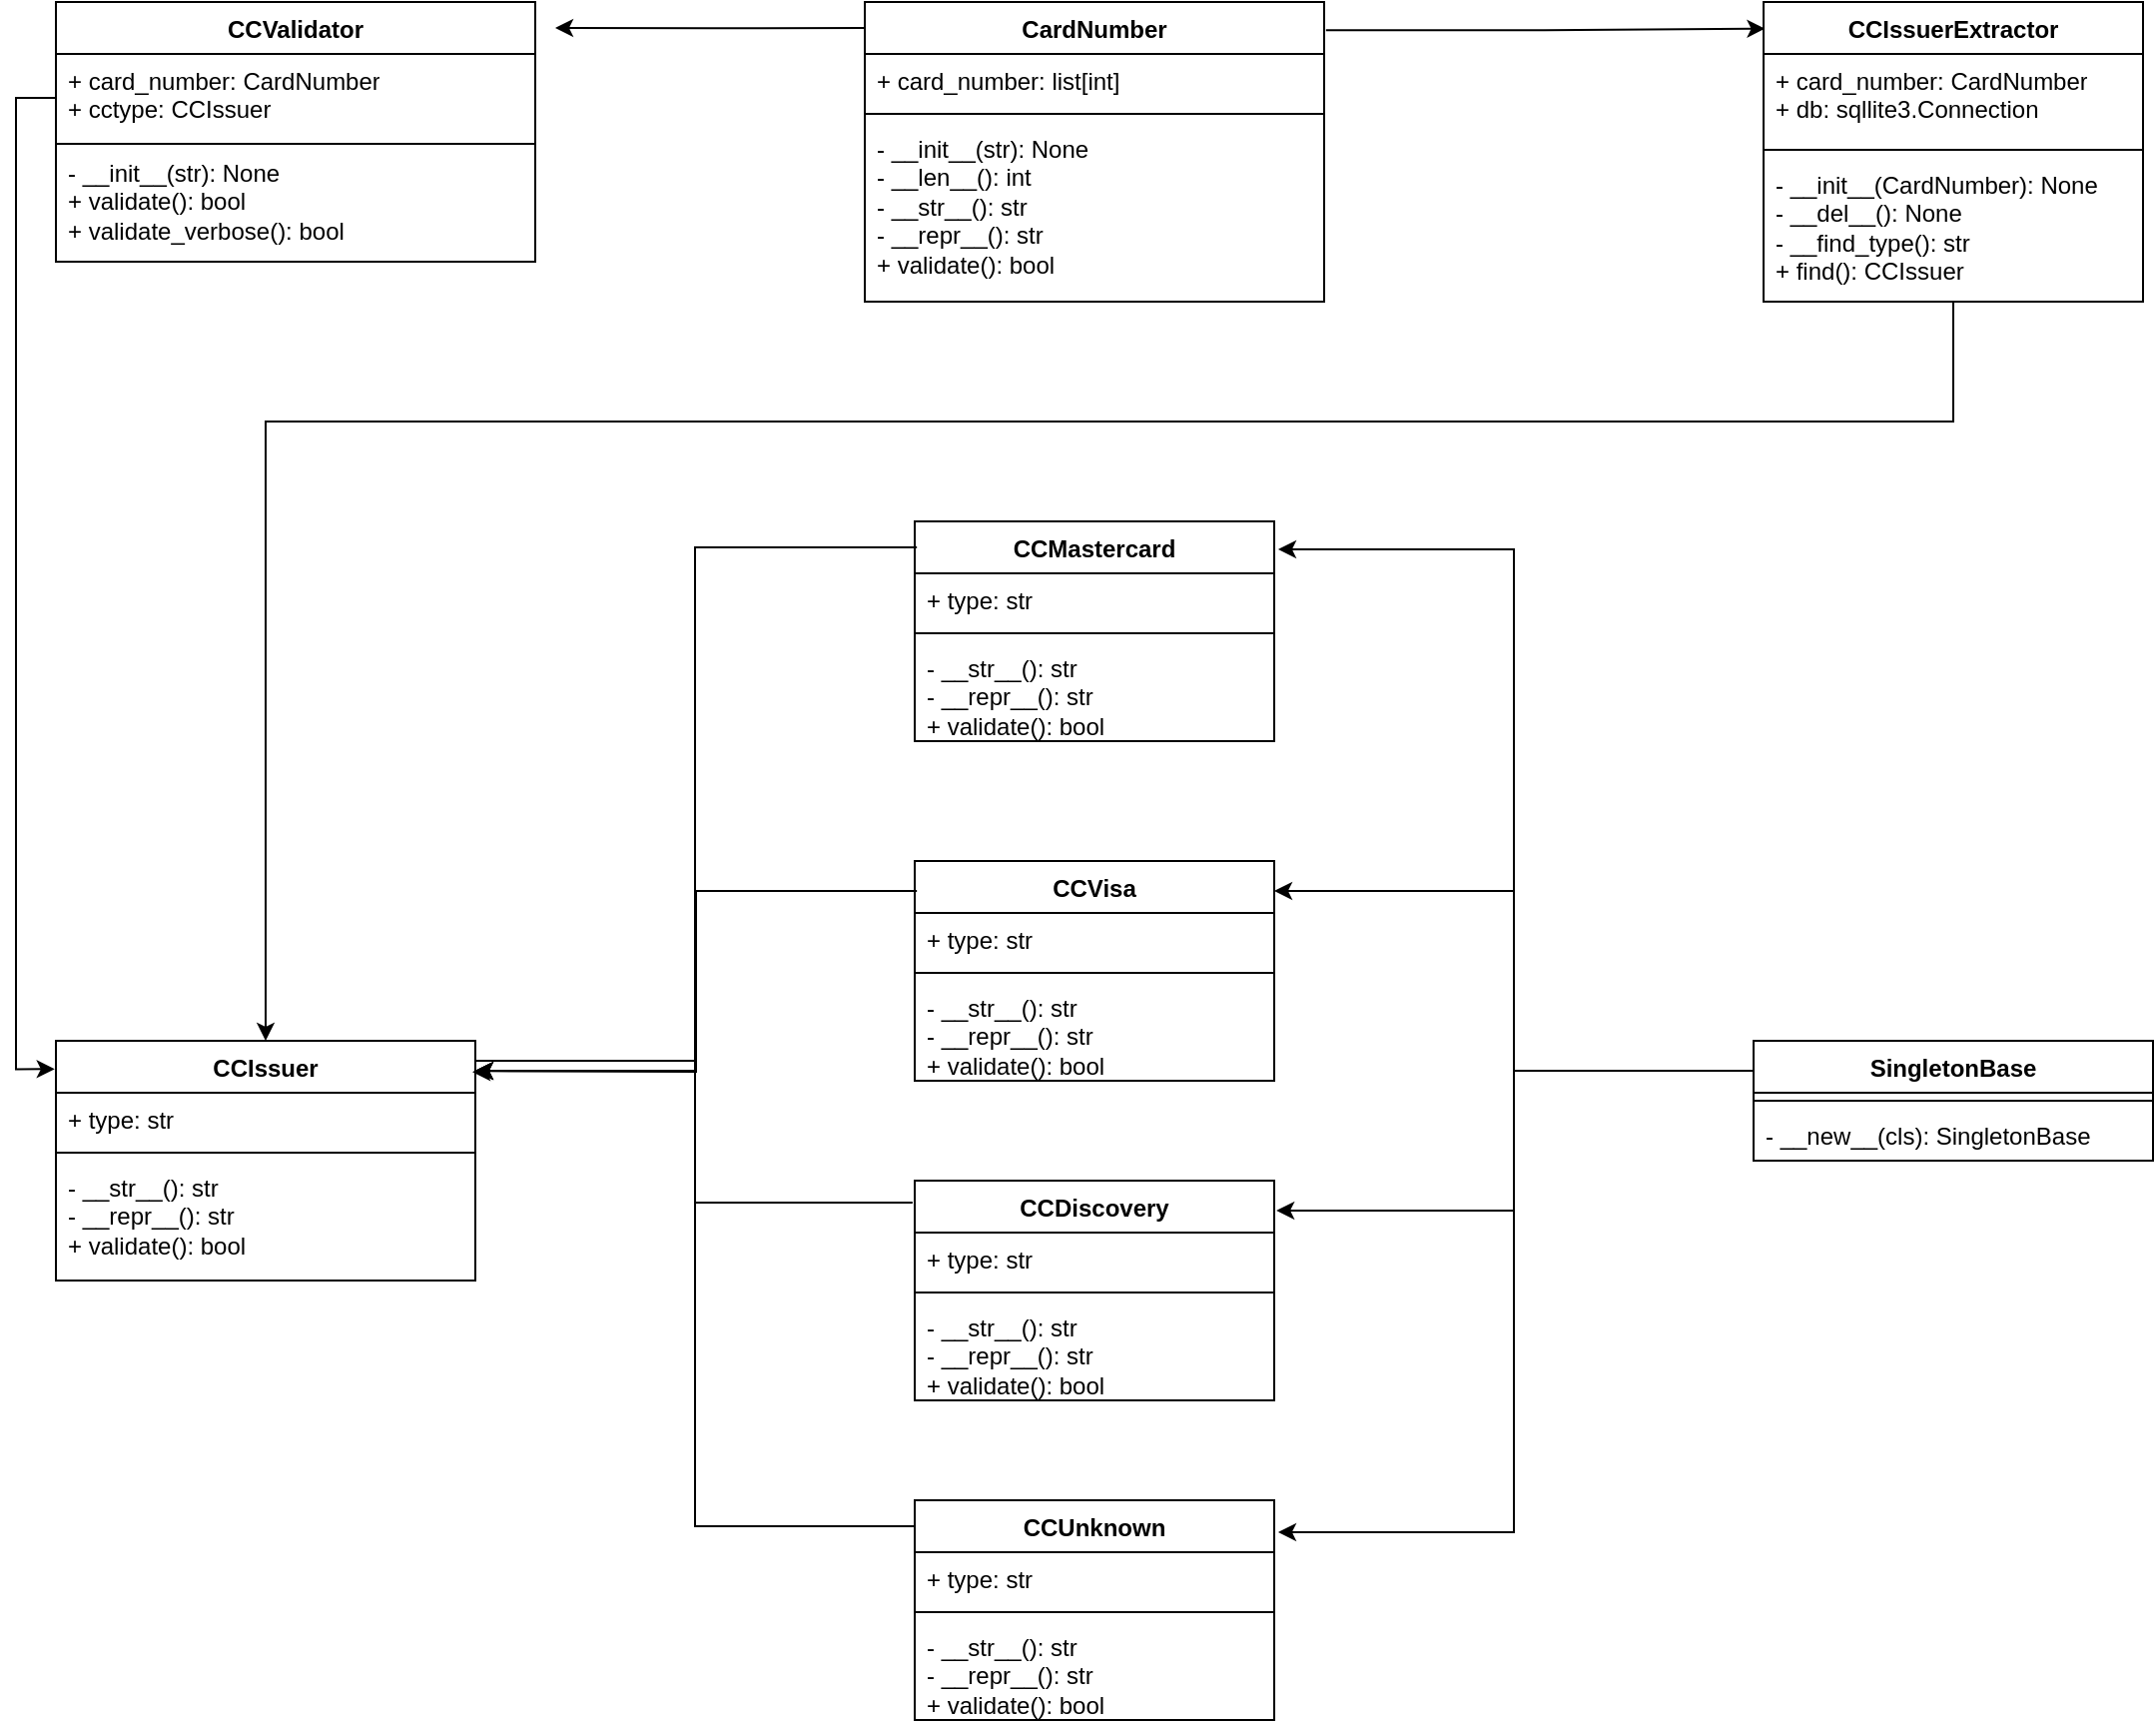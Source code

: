 <mxfile version="21.7.5" type="github">
  <diagram name="Page-1" id="PwCxx4ab_pWWh3hE5Ykd">
    <mxGraphModel dx="1207" dy="1947" grid="1" gridSize="10" guides="1" tooltips="1" connect="1" arrows="1" fold="1" page="1" pageScale="1" pageWidth="850" pageHeight="1100" math="0" shadow="0">
      <root>
        <mxCell id="0" />
        <mxCell id="1" parent="0" />
        <mxCell id="RywO4oe9D_MHEPqKGtX0-10" value="CCValidator" style="swimlane;fontStyle=1;align=center;verticalAlign=top;childLayout=stackLayout;horizontal=1;startSize=26;horizontalStack=0;resizeParent=1;resizeParentMax=0;resizeLast=0;collapsible=1;marginBottom=0;whiteSpace=wrap;html=1;" parent="1" vertex="1">
          <mxGeometry x="30" y="-60" width="240" height="130" as="geometry" />
        </mxCell>
        <mxCell id="RywO4oe9D_MHEPqKGtX0-11" value="+ card_number: CardNumber&lt;br&gt;+ cctype: CCIssuer" style="text;strokeColor=none;fillColor=none;align=left;verticalAlign=top;spacingLeft=4;spacingRight=4;overflow=hidden;rotatable=0;points=[[0,0.5],[1,0.5]];portConstraint=eastwest;whiteSpace=wrap;html=1;" parent="RywO4oe9D_MHEPqKGtX0-10" vertex="1">
          <mxGeometry y="26" width="240" height="44" as="geometry" />
        </mxCell>
        <mxCell id="RywO4oe9D_MHEPqKGtX0-12" value="" style="line;strokeWidth=1;fillColor=none;align=left;verticalAlign=middle;spacingTop=-1;spacingLeft=3;spacingRight=3;rotatable=0;labelPosition=right;points=[];portConstraint=eastwest;strokeColor=inherit;" parent="RywO4oe9D_MHEPqKGtX0-10" vertex="1">
          <mxGeometry y="70" width="240" height="2" as="geometry" />
        </mxCell>
        <mxCell id="RywO4oe9D_MHEPqKGtX0-13" value="- __init__(str): None&lt;br&gt;+ validate(): bool&lt;br&gt;+ validate_verbose(): bool" style="text;strokeColor=none;fillColor=none;align=left;verticalAlign=top;spacingLeft=4;spacingRight=4;overflow=hidden;rotatable=0;points=[[0,0.5],[1,0.5]];portConstraint=eastwest;whiteSpace=wrap;html=1;" parent="RywO4oe9D_MHEPqKGtX0-10" vertex="1">
          <mxGeometry y="72" width="240" height="58" as="geometry" />
        </mxCell>
        <mxCell id="b2_ePksFz0YuDfnosbfH-14" style="edgeStyle=orthogonalEdgeStyle;rounded=0;orthogonalLoop=1;jettySize=auto;html=1;entryX=0.004;entryY=0.089;entryDx=0;entryDy=0;entryPerimeter=0;exitX=1.004;exitY=0.094;exitDx=0;exitDy=0;exitPerimeter=0;" edge="1" parent="1" source="RywO4oe9D_MHEPqKGtX0-14" target="RywO4oe9D_MHEPqKGtX0-18">
          <mxGeometry relative="1" as="geometry" />
        </mxCell>
        <mxCell id="RywO4oe9D_MHEPqKGtX0-14" value="CardNumber" style="swimlane;fontStyle=1;align=center;verticalAlign=top;childLayout=stackLayout;horizontal=1;startSize=26;horizontalStack=0;resizeParent=1;resizeParentMax=0;resizeLast=0;collapsible=1;marginBottom=0;whiteSpace=wrap;html=1;" parent="1" vertex="1">
          <mxGeometry x="435" y="-60" width="230" height="150" as="geometry" />
        </mxCell>
        <mxCell id="RywO4oe9D_MHEPqKGtX0-15" value="+ card_number: list[int]" style="text;strokeColor=none;fillColor=none;align=left;verticalAlign=top;spacingLeft=4;spacingRight=4;overflow=hidden;rotatable=0;points=[[0,0.5],[1,0.5]];portConstraint=eastwest;whiteSpace=wrap;html=1;" parent="RywO4oe9D_MHEPqKGtX0-14" vertex="1">
          <mxGeometry y="26" width="230" height="26" as="geometry" />
        </mxCell>
        <mxCell id="RywO4oe9D_MHEPqKGtX0-16" value="" style="line;strokeWidth=1;fillColor=none;align=left;verticalAlign=middle;spacingTop=-1;spacingLeft=3;spacingRight=3;rotatable=0;labelPosition=right;points=[];portConstraint=eastwest;strokeColor=inherit;" parent="RywO4oe9D_MHEPqKGtX0-14" vertex="1">
          <mxGeometry y="52" width="230" height="8" as="geometry" />
        </mxCell>
        <mxCell id="RywO4oe9D_MHEPqKGtX0-17" value="- __init__(str): None&lt;br&gt;- __len__(): int&lt;br&gt;- __str__(): str&lt;br&gt;- __repr__(): str&lt;br&gt;+ validate(): bool" style="text;strokeColor=none;fillColor=none;align=left;verticalAlign=top;spacingLeft=4;spacingRight=4;overflow=hidden;rotatable=0;points=[[0,0.5],[1,0.5]];portConstraint=eastwest;whiteSpace=wrap;html=1;" parent="RywO4oe9D_MHEPqKGtX0-14" vertex="1">
          <mxGeometry y="60" width="230" height="90" as="geometry" />
        </mxCell>
        <mxCell id="RywO4oe9D_MHEPqKGtX0-18" value="CCIssuerExtractor" style="swimlane;fontStyle=1;align=center;verticalAlign=top;childLayout=stackLayout;horizontal=1;startSize=26;horizontalStack=0;resizeParent=1;resizeParentMax=0;resizeLast=0;collapsible=1;marginBottom=0;whiteSpace=wrap;html=1;" parent="1" vertex="1">
          <mxGeometry x="885" y="-60" width="190" height="150" as="geometry" />
        </mxCell>
        <mxCell id="RywO4oe9D_MHEPqKGtX0-19" value="+ card_number: CardNumber&lt;br&gt;+ db: sqllite3.Connection" style="text;strokeColor=none;fillColor=none;align=left;verticalAlign=top;spacingLeft=4;spacingRight=4;overflow=hidden;rotatable=0;points=[[0,0.5],[1,0.5]];portConstraint=eastwest;whiteSpace=wrap;html=1;" parent="RywO4oe9D_MHEPqKGtX0-18" vertex="1">
          <mxGeometry y="26" width="190" height="44" as="geometry" />
        </mxCell>
        <mxCell id="RywO4oe9D_MHEPqKGtX0-20" value="" style="line;strokeWidth=1;fillColor=none;align=left;verticalAlign=middle;spacingTop=-1;spacingLeft=3;spacingRight=3;rotatable=0;labelPosition=right;points=[];portConstraint=eastwest;strokeColor=inherit;" parent="RywO4oe9D_MHEPqKGtX0-18" vertex="1">
          <mxGeometry y="70" width="190" height="8" as="geometry" />
        </mxCell>
        <mxCell id="RywO4oe9D_MHEPqKGtX0-21" value="- __init__(CardNumber): None&lt;br&gt;- __del__(): None&lt;br&gt;- __find_type(): str&lt;br&gt;+ find(): CCIssuer" style="text;strokeColor=none;fillColor=none;align=left;verticalAlign=top;spacingLeft=4;spacingRight=4;overflow=hidden;rotatable=0;points=[[0,0.5],[1,0.5]];portConstraint=eastwest;whiteSpace=wrap;html=1;" parent="RywO4oe9D_MHEPqKGtX0-18" vertex="1">
          <mxGeometry y="78" width="190" height="72" as="geometry" />
        </mxCell>
        <mxCell id="RywO4oe9D_MHEPqKGtX0-22" value="CCIssuer" style="swimlane;fontStyle=1;align=center;verticalAlign=top;childLayout=stackLayout;horizontal=1;startSize=26;horizontalStack=0;resizeParent=1;resizeParentMax=0;resizeLast=0;collapsible=1;marginBottom=0;whiteSpace=wrap;html=1;" parent="1" vertex="1">
          <mxGeometry x="30" y="460" width="210" height="120" as="geometry" />
        </mxCell>
        <mxCell id="RywO4oe9D_MHEPqKGtX0-23" value="+ type: str" style="text;strokeColor=none;fillColor=none;align=left;verticalAlign=top;spacingLeft=4;spacingRight=4;overflow=hidden;rotatable=0;points=[[0,0.5],[1,0.5]];portConstraint=eastwest;whiteSpace=wrap;html=1;" parent="RywO4oe9D_MHEPqKGtX0-22" vertex="1">
          <mxGeometry y="26" width="210" height="26" as="geometry" />
        </mxCell>
        <mxCell id="RywO4oe9D_MHEPqKGtX0-24" value="" style="line;strokeWidth=1;fillColor=none;align=left;verticalAlign=middle;spacingTop=-1;spacingLeft=3;spacingRight=3;rotatable=0;labelPosition=right;points=[];portConstraint=eastwest;strokeColor=inherit;" parent="RywO4oe9D_MHEPqKGtX0-22" vertex="1">
          <mxGeometry y="52" width="210" height="8" as="geometry" />
        </mxCell>
        <mxCell id="RywO4oe9D_MHEPqKGtX0-25" value="- __str__(): str&lt;br&gt;- __repr__(): str&lt;br&gt;+ validate(): bool" style="text;strokeColor=none;fillColor=none;align=left;verticalAlign=top;spacingLeft=4;spacingRight=4;overflow=hidden;rotatable=0;points=[[0,0.5],[1,0.5]];portConstraint=eastwest;whiteSpace=wrap;html=1;" parent="RywO4oe9D_MHEPqKGtX0-22" vertex="1">
          <mxGeometry y="60" width="210" height="60" as="geometry" />
        </mxCell>
        <mxCell id="YgBLzIYffDmzgYRI51Ct-1" value="CCMastercard" style="swimlane;fontStyle=1;align=center;verticalAlign=top;childLayout=stackLayout;horizontal=1;startSize=26;horizontalStack=0;resizeParent=1;resizeParentMax=0;resizeLast=0;collapsible=1;marginBottom=0;whiteSpace=wrap;html=1;" parent="1" vertex="1">
          <mxGeometry x="460" y="200" width="180" height="110" as="geometry" />
        </mxCell>
        <mxCell id="YgBLzIYffDmzgYRI51Ct-2" value="+ type: str" style="text;strokeColor=none;fillColor=none;align=left;verticalAlign=top;spacingLeft=4;spacingRight=4;overflow=hidden;rotatable=0;points=[[0,0.5],[1,0.5]];portConstraint=eastwest;whiteSpace=wrap;html=1;" parent="YgBLzIYffDmzgYRI51Ct-1" vertex="1">
          <mxGeometry y="26" width="180" height="26" as="geometry" />
        </mxCell>
        <mxCell id="YgBLzIYffDmzgYRI51Ct-3" value="" style="line;strokeWidth=1;fillColor=none;align=left;verticalAlign=middle;spacingTop=-1;spacingLeft=3;spacingRight=3;rotatable=0;labelPosition=right;points=[];portConstraint=eastwest;strokeColor=inherit;" parent="YgBLzIYffDmzgYRI51Ct-1" vertex="1">
          <mxGeometry y="52" width="180" height="8" as="geometry" />
        </mxCell>
        <mxCell id="YgBLzIYffDmzgYRI51Ct-4" value="- __str__(): str&lt;br style=&quot;border-color: var(--border-color);&quot;&gt;- __repr__(): str&lt;br style=&quot;border-color: var(--border-color);&quot;&gt;+ validate(): bool" style="text;strokeColor=none;fillColor=none;align=left;verticalAlign=top;spacingLeft=4;spacingRight=4;overflow=hidden;rotatable=0;points=[[0,0.5],[1,0.5]];portConstraint=eastwest;whiteSpace=wrap;html=1;" parent="YgBLzIYffDmzgYRI51Ct-1" vertex="1">
          <mxGeometry y="60" width="180" height="50" as="geometry" />
        </mxCell>
        <mxCell id="YgBLzIYffDmzgYRI51Ct-5" value="CCVisa" style="swimlane;fontStyle=1;align=center;verticalAlign=top;childLayout=stackLayout;horizontal=1;startSize=26;horizontalStack=0;resizeParent=1;resizeParentMax=0;resizeLast=0;collapsible=1;marginBottom=0;whiteSpace=wrap;html=1;" parent="1" vertex="1">
          <mxGeometry x="460" y="370" width="180" height="110" as="geometry" />
        </mxCell>
        <mxCell id="YgBLzIYffDmzgYRI51Ct-6" value="+ type: str" style="text;strokeColor=none;fillColor=none;align=left;verticalAlign=top;spacingLeft=4;spacingRight=4;overflow=hidden;rotatable=0;points=[[0,0.5],[1,0.5]];portConstraint=eastwest;whiteSpace=wrap;html=1;" parent="YgBLzIYffDmzgYRI51Ct-5" vertex="1">
          <mxGeometry y="26" width="180" height="26" as="geometry" />
        </mxCell>
        <mxCell id="YgBLzIYffDmzgYRI51Ct-7" value="" style="line;strokeWidth=1;fillColor=none;align=left;verticalAlign=middle;spacingTop=-1;spacingLeft=3;spacingRight=3;rotatable=0;labelPosition=right;points=[];portConstraint=eastwest;strokeColor=inherit;" parent="YgBLzIYffDmzgYRI51Ct-5" vertex="1">
          <mxGeometry y="52" width="180" height="8" as="geometry" />
        </mxCell>
        <mxCell id="YgBLzIYffDmzgYRI51Ct-8" value="- __str__(): str&lt;br style=&quot;border-color: var(--border-color);&quot;&gt;- __repr__(): str&lt;br style=&quot;border-color: var(--border-color);&quot;&gt;+ validate(): bool" style="text;strokeColor=none;fillColor=none;align=left;verticalAlign=top;spacingLeft=4;spacingRight=4;overflow=hidden;rotatable=0;points=[[0,0.5],[1,0.5]];portConstraint=eastwest;whiteSpace=wrap;html=1;" parent="YgBLzIYffDmzgYRI51Ct-5" vertex="1">
          <mxGeometry y="60" width="180" height="50" as="geometry" />
        </mxCell>
        <mxCell id="YgBLzIYffDmzgYRI51Ct-9" value="CCDiscovery" style="swimlane;fontStyle=1;align=center;verticalAlign=top;childLayout=stackLayout;horizontal=1;startSize=26;horizontalStack=0;resizeParent=1;resizeParentMax=0;resizeLast=0;collapsible=1;marginBottom=0;whiteSpace=wrap;html=1;" parent="1" vertex="1">
          <mxGeometry x="460" y="530" width="180" height="110" as="geometry" />
        </mxCell>
        <mxCell id="YgBLzIYffDmzgYRI51Ct-10" value="+ type: str" style="text;strokeColor=none;fillColor=none;align=left;verticalAlign=top;spacingLeft=4;spacingRight=4;overflow=hidden;rotatable=0;points=[[0,0.5],[1,0.5]];portConstraint=eastwest;whiteSpace=wrap;html=1;" parent="YgBLzIYffDmzgYRI51Ct-9" vertex="1">
          <mxGeometry y="26" width="180" height="26" as="geometry" />
        </mxCell>
        <mxCell id="YgBLzIYffDmzgYRI51Ct-11" value="" style="line;strokeWidth=1;fillColor=none;align=left;verticalAlign=middle;spacingTop=-1;spacingLeft=3;spacingRight=3;rotatable=0;labelPosition=right;points=[];portConstraint=eastwest;strokeColor=inherit;" parent="YgBLzIYffDmzgYRI51Ct-9" vertex="1">
          <mxGeometry y="52" width="180" height="8" as="geometry" />
        </mxCell>
        <mxCell id="YgBLzIYffDmzgYRI51Ct-12" value="- __str__(): str&lt;br style=&quot;border-color: var(--border-color);&quot;&gt;- __repr__(): str&lt;br style=&quot;border-color: var(--border-color);&quot;&gt;+ validate(): bool" style="text;strokeColor=none;fillColor=none;align=left;verticalAlign=top;spacingLeft=4;spacingRight=4;overflow=hidden;rotatable=0;points=[[0,0.5],[1,0.5]];portConstraint=eastwest;whiteSpace=wrap;html=1;" parent="YgBLzIYffDmzgYRI51Ct-9" vertex="1">
          <mxGeometry y="60" width="180" height="50" as="geometry" />
        </mxCell>
        <mxCell id="YgBLzIYffDmzgYRI51Ct-13" value="CCUnknown" style="swimlane;fontStyle=1;align=center;verticalAlign=top;childLayout=stackLayout;horizontal=1;startSize=26;horizontalStack=0;resizeParent=1;resizeParentMax=0;resizeLast=0;collapsible=1;marginBottom=0;whiteSpace=wrap;html=1;" parent="1" vertex="1">
          <mxGeometry x="460" y="690" width="180" height="110" as="geometry" />
        </mxCell>
        <mxCell id="YgBLzIYffDmzgYRI51Ct-14" value="+ type: str" style="text;strokeColor=none;fillColor=none;align=left;verticalAlign=top;spacingLeft=4;spacingRight=4;overflow=hidden;rotatable=0;points=[[0,0.5],[1,0.5]];portConstraint=eastwest;whiteSpace=wrap;html=1;" parent="YgBLzIYffDmzgYRI51Ct-13" vertex="1">
          <mxGeometry y="26" width="180" height="26" as="geometry" />
        </mxCell>
        <mxCell id="YgBLzIYffDmzgYRI51Ct-15" value="" style="line;strokeWidth=1;fillColor=none;align=left;verticalAlign=middle;spacingTop=-1;spacingLeft=3;spacingRight=3;rotatable=0;labelPosition=right;points=[];portConstraint=eastwest;strokeColor=inherit;" parent="YgBLzIYffDmzgYRI51Ct-13" vertex="1">
          <mxGeometry y="52" width="180" height="8" as="geometry" />
        </mxCell>
        <mxCell id="YgBLzIYffDmzgYRI51Ct-16" value="- __str__(): str&lt;br style=&quot;border-color: var(--border-color);&quot;&gt;- __repr__(): str&lt;br style=&quot;border-color: var(--border-color);&quot;&gt;+ validate(): bool" style="text;strokeColor=none;fillColor=none;align=left;verticalAlign=top;spacingLeft=4;spacingRight=4;overflow=hidden;rotatable=0;points=[[0,0.5],[1,0.5]];portConstraint=eastwest;whiteSpace=wrap;html=1;" parent="YgBLzIYffDmzgYRI51Ct-13" vertex="1">
          <mxGeometry y="60" width="180" height="50" as="geometry" />
        </mxCell>
        <mxCell id="b2_ePksFz0YuDfnosbfH-10" style="edgeStyle=orthogonalEdgeStyle;rounded=0;orthogonalLoop=1;jettySize=auto;html=1;entryX=1.011;entryY=0.127;entryDx=0;entryDy=0;entryPerimeter=0;exitX=0;exitY=0.25;exitDx=0;exitDy=0;" edge="1" parent="1" source="b2_ePksFz0YuDfnosbfH-1" target="YgBLzIYffDmzgYRI51Ct-1">
          <mxGeometry relative="1" as="geometry">
            <Array as="points">
              <mxPoint x="760" y="475" />
              <mxPoint x="760" y="214" />
            </Array>
          </mxGeometry>
        </mxCell>
        <mxCell id="b2_ePksFz0YuDfnosbfH-11" style="edgeStyle=orthogonalEdgeStyle;rounded=0;orthogonalLoop=1;jettySize=auto;html=1;entryX=1;entryY=0.136;entryDx=0;entryDy=0;exitX=0;exitY=0.25;exitDx=0;exitDy=0;entryPerimeter=0;" edge="1" parent="1" source="b2_ePksFz0YuDfnosbfH-1" target="YgBLzIYffDmzgYRI51Ct-5">
          <mxGeometry relative="1" as="geometry" />
        </mxCell>
        <mxCell id="b2_ePksFz0YuDfnosbfH-1" value="SingletonBase" style="swimlane;fontStyle=1;align=center;verticalAlign=top;childLayout=stackLayout;horizontal=1;startSize=26;horizontalStack=0;resizeParent=1;resizeParentMax=0;resizeLast=0;collapsible=1;marginBottom=0;whiteSpace=wrap;html=1;" vertex="1" parent="1">
          <mxGeometry x="880" y="460" width="200" height="60" as="geometry" />
        </mxCell>
        <mxCell id="b2_ePksFz0YuDfnosbfH-3" value="" style="line;strokeWidth=1;fillColor=none;align=left;verticalAlign=middle;spacingTop=-1;spacingLeft=3;spacingRight=3;rotatable=0;labelPosition=right;points=[];portConstraint=eastwest;strokeColor=inherit;" vertex="1" parent="b2_ePksFz0YuDfnosbfH-1">
          <mxGeometry y="26" width="200" height="8" as="geometry" />
        </mxCell>
        <mxCell id="b2_ePksFz0YuDfnosbfH-4" value="- __new__(cls): SingletonBase" style="text;strokeColor=none;fillColor=none;align=left;verticalAlign=top;spacingLeft=4;spacingRight=4;overflow=hidden;rotatable=0;points=[[0,0.5],[1,0.5]];portConstraint=eastwest;whiteSpace=wrap;html=1;" vertex="1" parent="b2_ePksFz0YuDfnosbfH-1">
          <mxGeometry y="34" width="200" height="26" as="geometry" />
        </mxCell>
        <mxCell id="b2_ePksFz0YuDfnosbfH-6" style="edgeStyle=orthogonalEdgeStyle;rounded=0;orthogonalLoop=1;jettySize=auto;html=1;exitX=0.006;exitY=0.136;exitDx=0;exitDy=0;exitPerimeter=0;" edge="1" parent="1" source="YgBLzIYffDmzgYRI51Ct-5">
          <mxGeometry relative="1" as="geometry">
            <mxPoint x="240" y="475" as="targetPoint" />
          </mxGeometry>
        </mxCell>
        <mxCell id="b2_ePksFz0YuDfnosbfH-7" style="edgeStyle=orthogonalEdgeStyle;rounded=0;orthogonalLoop=1;jettySize=auto;html=1;entryX=1;entryY=0.125;entryDx=0;entryDy=0;entryPerimeter=0;exitX=0.006;exitY=0.118;exitDx=0;exitDy=0;exitPerimeter=0;" edge="1" parent="1" source="YgBLzIYffDmzgYRI51Ct-1" target="RywO4oe9D_MHEPqKGtX0-22">
          <mxGeometry relative="1" as="geometry" />
        </mxCell>
        <mxCell id="b2_ePksFz0YuDfnosbfH-8" style="edgeStyle=orthogonalEdgeStyle;rounded=0;orthogonalLoop=1;jettySize=auto;html=1;entryX=0.993;entryY=0.13;entryDx=0;entryDy=0;entryPerimeter=0;exitX=-0.006;exitY=0.1;exitDx=0;exitDy=0;exitPerimeter=0;" edge="1" parent="1" source="YgBLzIYffDmzgYRI51Ct-9" target="RywO4oe9D_MHEPqKGtX0-22">
          <mxGeometry relative="1" as="geometry">
            <Array as="points">
              <mxPoint x="350" y="541" />
              <mxPoint x="350" y="470" />
              <mxPoint x="240" y="470" />
              <mxPoint x="240" y="476" />
            </Array>
          </mxGeometry>
        </mxCell>
        <mxCell id="b2_ePksFz0YuDfnosbfH-9" style="edgeStyle=orthogonalEdgeStyle;rounded=0;orthogonalLoop=1;jettySize=auto;html=1;entryX=0.999;entryY=0.126;entryDx=0;entryDy=0;entryPerimeter=0;exitX=0;exitY=0.118;exitDx=0;exitDy=0;exitPerimeter=0;" edge="1" parent="1" source="YgBLzIYffDmzgYRI51Ct-13" target="RywO4oe9D_MHEPqKGtX0-22">
          <mxGeometry relative="1" as="geometry">
            <mxPoint x="242" y="390" as="targetPoint" />
          </mxGeometry>
        </mxCell>
        <mxCell id="b2_ePksFz0YuDfnosbfH-12" style="edgeStyle=orthogonalEdgeStyle;rounded=0;orthogonalLoop=1;jettySize=auto;html=1;entryX=1.006;entryY=0.136;entryDx=0;entryDy=0;exitX=0;exitY=0.25;exitDx=0;exitDy=0;entryPerimeter=0;" edge="1" parent="1" source="b2_ePksFz0YuDfnosbfH-1" target="YgBLzIYffDmzgYRI51Ct-9">
          <mxGeometry relative="1" as="geometry">
            <Array as="points">
              <mxPoint x="760" y="475" />
              <mxPoint x="760" y="545" />
            </Array>
          </mxGeometry>
        </mxCell>
        <mxCell id="b2_ePksFz0YuDfnosbfH-13" style="edgeStyle=orthogonalEdgeStyle;rounded=0;orthogonalLoop=1;jettySize=auto;html=1;entryX=1.011;entryY=0.145;entryDx=0;entryDy=0;exitX=0;exitY=0.25;exitDx=0;exitDy=0;entryPerimeter=0;" edge="1" parent="1" source="b2_ePksFz0YuDfnosbfH-1" target="YgBLzIYffDmzgYRI51Ct-13">
          <mxGeometry relative="1" as="geometry">
            <Array as="points">
              <mxPoint x="760" y="475" />
              <mxPoint x="760" y="706" />
            </Array>
          </mxGeometry>
        </mxCell>
        <mxCell id="b2_ePksFz0YuDfnosbfH-15" style="edgeStyle=orthogonalEdgeStyle;rounded=0;orthogonalLoop=1;jettySize=auto;html=1;exitX=0.002;exitY=0.087;exitDx=0;exitDy=0;exitPerimeter=0;" edge="1" parent="1" source="RywO4oe9D_MHEPqKGtX0-14">
          <mxGeometry relative="1" as="geometry">
            <mxPoint x="150" y="100" as="sourcePoint" />
            <mxPoint x="280" y="-47" as="targetPoint" />
          </mxGeometry>
        </mxCell>
        <mxCell id="b2_ePksFz0YuDfnosbfH-18" style="edgeStyle=orthogonalEdgeStyle;rounded=0;orthogonalLoop=1;jettySize=auto;html=1;exitX=0;exitY=0.5;exitDx=0;exitDy=0;entryX=-0.003;entryY=0.118;entryDx=0;entryDy=0;entryPerimeter=0;" edge="1" parent="1" source="RywO4oe9D_MHEPqKGtX0-11" target="RywO4oe9D_MHEPqKGtX0-22">
          <mxGeometry relative="1" as="geometry" />
        </mxCell>
        <mxCell id="b2_ePksFz0YuDfnosbfH-19" style="edgeStyle=orthogonalEdgeStyle;rounded=0;orthogonalLoop=1;jettySize=auto;html=1;entryX=0.5;entryY=0;entryDx=0;entryDy=0;" edge="1" parent="1" source="RywO4oe9D_MHEPqKGtX0-21" target="RywO4oe9D_MHEPqKGtX0-22">
          <mxGeometry relative="1" as="geometry">
            <Array as="points">
              <mxPoint x="980" y="150" />
              <mxPoint x="135" y="150" />
            </Array>
          </mxGeometry>
        </mxCell>
      </root>
    </mxGraphModel>
  </diagram>
</mxfile>
